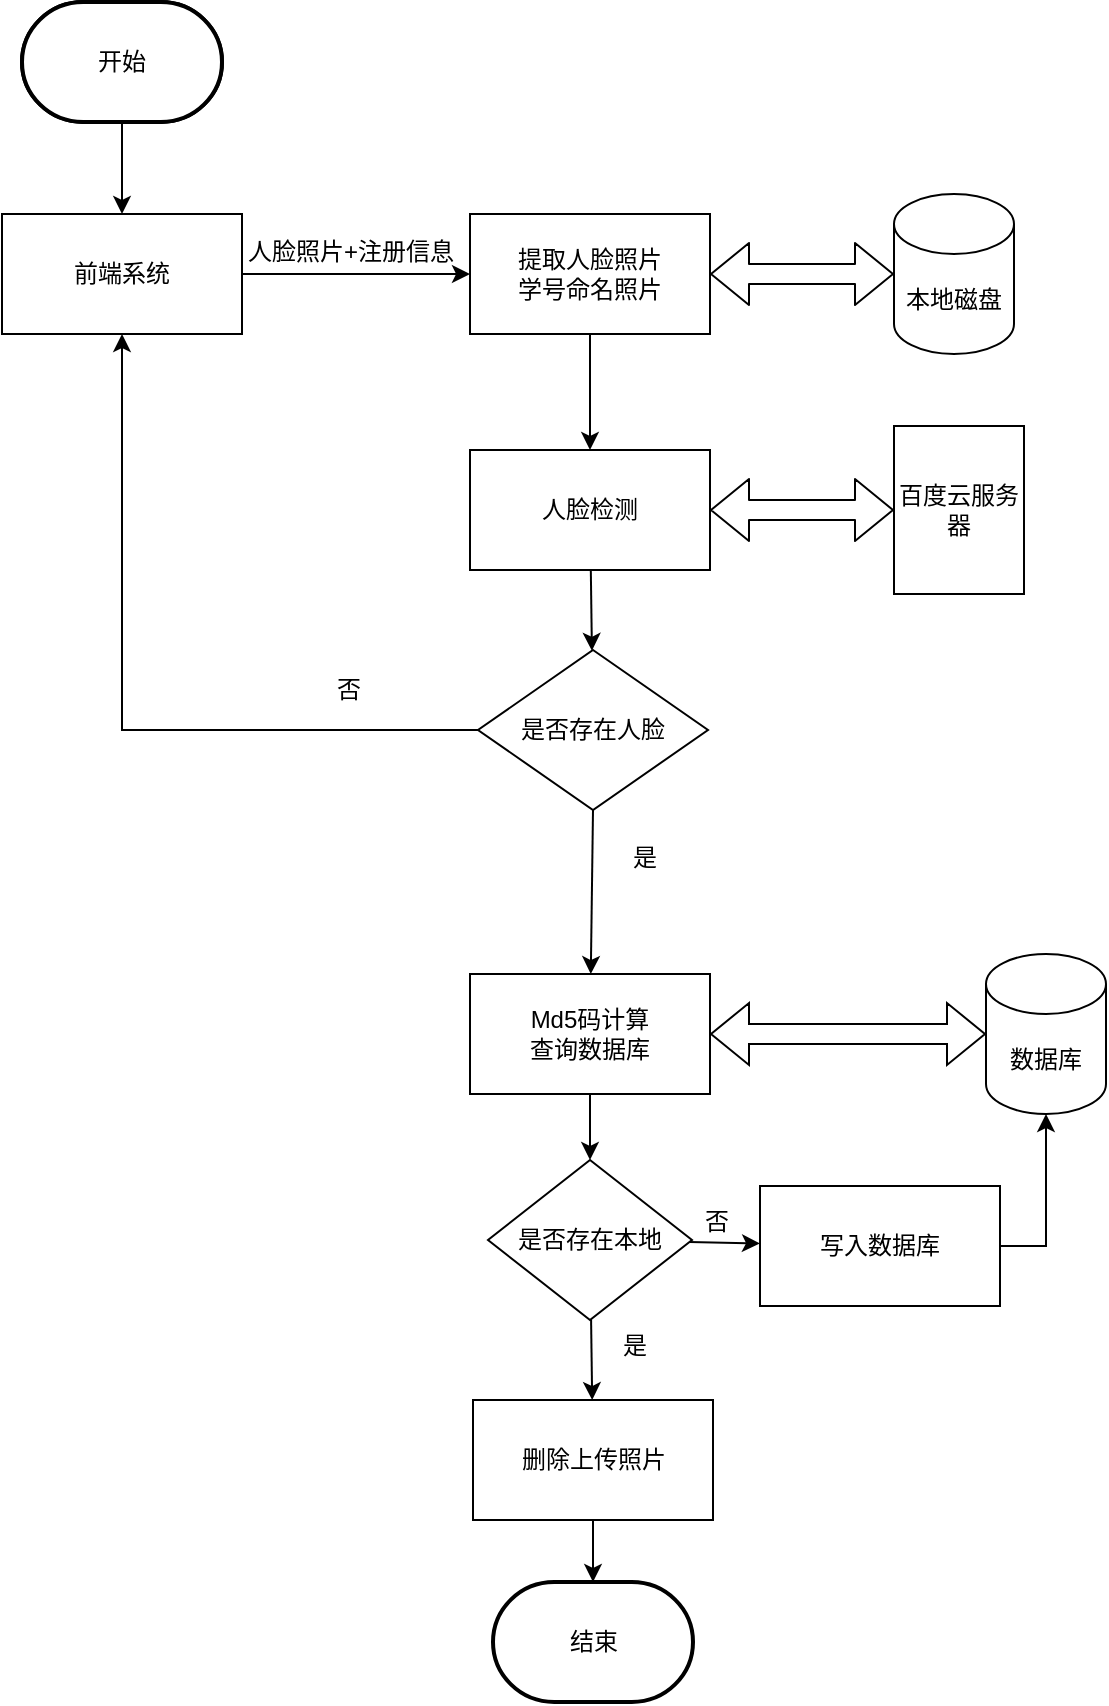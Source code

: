 <mxfile scale="3" border="20">
    <diagram id="CX3G9Xh7dB3GCvSDx5av" name="第 1 页">
        <mxGraphModel dx="1773" dy="1447" grid="0" gridSize="10" guides="1" tooltips="1" connect="1" arrows="1" fold="1" page="0" pageScale="1" pageWidth="1169" pageHeight="827" background="#ffffff" math="0" shadow="0">
            <root>
                <mxCell id="0"/>
                <mxCell id="1" parent="0"/>
                <mxCell id="144" value="" style="edgeStyle=none;html=1;strokeColor=#000000;" parent="1" source="142" target="143" edge="1">
                    <mxGeometry relative="1" as="geometry"/>
                </mxCell>
                <mxCell id="142" value="前端系统" style="rounded=0;whiteSpace=wrap;html=1;" parent="1" vertex="1">
                    <mxGeometry x="228" y="91" width="120" height="60" as="geometry"/>
                </mxCell>
                <mxCell id="152" value="" style="edgeStyle=none;html=1;strokeColor=#000000;fontColor=#000000;" parent="1" source="143" target="151" edge="1">
                    <mxGeometry relative="1" as="geometry"/>
                </mxCell>
                <mxCell id="143" value="提取人脸照片&lt;br&gt;学号命名照片" style="whiteSpace=wrap;html=1;rounded=0;" parent="1" vertex="1">
                    <mxGeometry x="462" y="91" width="120" height="60" as="geometry"/>
                </mxCell>
                <mxCell id="145" value="&lt;font color=&quot;#000000&quot;&gt;人脸照片+注册信息&lt;/font&gt;" style="text;html=1;align=center;verticalAlign=middle;resizable=0;points=[];autosize=1;strokeColor=none;fillColor=none;" parent="1" vertex="1">
                    <mxGeometry x="341" y="97" width="121" height="26" as="geometry"/>
                </mxCell>
                <mxCell id="146" value="本地磁盘" style="shape=cylinder3;whiteSpace=wrap;html=1;boundedLbl=1;backgroundOutline=1;size=15;fontColor=#000000;" parent="1" vertex="1">
                    <mxGeometry x="674" y="81" width="60" height="80" as="geometry"/>
                </mxCell>
                <mxCell id="148" value="" style="shape=flexArrow;endArrow=classic;startArrow=classic;html=1;strokeColor=#000000;fontColor=#000000;exitX=1;exitY=0.5;exitDx=0;exitDy=0;" parent="1" source="143" target="146" edge="1">
                    <mxGeometry width="100" height="100" relative="1" as="geometry">
                        <mxPoint x="615" y="205" as="sourcePoint"/>
                        <mxPoint x="715" y="105" as="targetPoint"/>
                    </mxGeometry>
                </mxCell>
                <mxCell id="170" value="" style="edgeStyle=none;rounded=0;html=1;strokeColor=#000000;fontColor=#000000;" parent="1" source="149" target="169" edge="1">
                    <mxGeometry relative="1" as="geometry"/>
                </mxCell>
                <mxCell id="149" value="Md5码计算&lt;br&gt;查询数据库" style="whiteSpace=wrap;html=1;rounded=0;" parent="1" vertex="1">
                    <mxGeometry x="462" y="471" width="120" height="60" as="geometry"/>
                </mxCell>
                <mxCell id="158" value="" style="edgeStyle=none;html=1;strokeColor=#000000;fontColor=#000000;" parent="1" source="151" target="157" edge="1">
                    <mxGeometry relative="1" as="geometry"/>
                </mxCell>
                <mxCell id="151" value="人脸检测" style="whiteSpace=wrap;html=1;rounded=0;" parent="1" vertex="1">
                    <mxGeometry x="462" y="209" width="120" height="60" as="geometry"/>
                </mxCell>
                <mxCell id="154" value="百度云服务器" style="rounded=0;whiteSpace=wrap;html=1;fontColor=#000000;" parent="1" vertex="1">
                    <mxGeometry x="674" y="197" width="65" height="84" as="geometry"/>
                </mxCell>
                <mxCell id="155" value="" style="shape=flexArrow;endArrow=classic;startArrow=classic;html=1;strokeColor=#000000;fontColor=#000000;exitX=1;exitY=0.5;exitDx=0;exitDy=0;entryX=0;entryY=0.5;entryDx=0;entryDy=0;" parent="1" source="151" target="154" edge="1">
                    <mxGeometry width="100" height="100" relative="1" as="geometry">
                        <mxPoint x="586" y="330" as="sourcePoint"/>
                        <mxPoint x="686" y="239" as="targetPoint"/>
                    </mxGeometry>
                </mxCell>
                <mxCell id="159" style="edgeStyle=none;html=1;exitX=0;exitY=0.5;exitDx=0;exitDy=0;entryX=0.5;entryY=1;entryDx=0;entryDy=0;strokeColor=#000000;fontColor=#000000;rounded=0;" parent="1" source="157" target="142" edge="1">
                    <mxGeometry relative="1" as="geometry">
                        <Array as="points">
                            <mxPoint x="288" y="349"/>
                        </Array>
                    </mxGeometry>
                </mxCell>
                <mxCell id="161" style="edgeStyle=none;rounded=0;html=1;exitX=0.5;exitY=1;exitDx=0;exitDy=0;strokeColor=#000000;fontColor=#000000;" parent="1" source="157" target="149" edge="1">
                    <mxGeometry relative="1" as="geometry"/>
                </mxCell>
                <mxCell id="157" value="是否存在人脸" style="rhombus;whiteSpace=wrap;html=1;rounded=0;" parent="1" vertex="1">
                    <mxGeometry x="466" y="309" width="115" height="80" as="geometry"/>
                </mxCell>
                <mxCell id="160" value="否" style="text;html=1;align=center;verticalAlign=middle;resizable=0;points=[];autosize=1;strokeColor=none;fillColor=none;fontColor=#000000;" parent="1" vertex="1">
                    <mxGeometry x="386" y="316" width="30" height="26" as="geometry"/>
                </mxCell>
                <mxCell id="162" value="是" style="text;html=1;align=center;verticalAlign=middle;resizable=0;points=[];autosize=1;strokeColor=none;fillColor=none;fontColor=#000000;" parent="1" vertex="1">
                    <mxGeometry x="534" y="400" width="30" height="26" as="geometry"/>
                </mxCell>
                <mxCell id="163" value="数据库" style="shape=cylinder3;whiteSpace=wrap;html=1;boundedLbl=1;backgroundOutline=1;size=15;fontColor=#000000;" parent="1" vertex="1">
                    <mxGeometry x="720" y="461" width="60" height="80" as="geometry"/>
                </mxCell>
                <mxCell id="165" value="" style="shape=flexArrow;endArrow=classic;startArrow=classic;html=1;rounded=0;strokeColor=#000000;fontColor=#000000;exitX=1;exitY=0.5;exitDx=0;exitDy=0;entryX=0;entryY=0.5;entryDx=0;entryDy=0;entryPerimeter=0;" parent="1" source="149" target="163" edge="1">
                    <mxGeometry width="100" height="100" relative="1" as="geometry">
                        <mxPoint x="567" y="589" as="sourcePoint"/>
                        <mxPoint x="667" y="489" as="targetPoint"/>
                    </mxGeometry>
                </mxCell>
                <mxCell id="172" value="" style="edgeStyle=none;rounded=0;html=1;strokeColor=#000000;fontColor=#000000;" parent="1" source="169" target="171" edge="1">
                    <mxGeometry relative="1" as="geometry"/>
                </mxCell>
                <mxCell id="175" value="" style="edgeStyle=none;rounded=0;html=1;strokeColor=#000000;fontColor=#000000;" parent="1" source="169" target="174" edge="1">
                    <mxGeometry relative="1" as="geometry"/>
                </mxCell>
                <mxCell id="169" value="是否存在本地" style="rhombus;whiteSpace=wrap;html=1;rounded=0;" parent="1" vertex="1">
                    <mxGeometry x="471" y="564" width="102" height="80" as="geometry"/>
                </mxCell>
                <mxCell id="181" style="edgeStyle=none;html=1;exitX=0.5;exitY=1;exitDx=0;exitDy=0;entryX=0.5;entryY=0;entryDx=0;entryDy=0;entryPerimeter=0;strokeColor=#000000;" edge="1" parent="1" source="171" target="180">
                    <mxGeometry relative="1" as="geometry"/>
                </mxCell>
                <mxCell id="171" value="删除上传照片" style="whiteSpace=wrap;html=1;rounded=0;" parent="1" vertex="1">
                    <mxGeometry x="463.5" y="684" width="120" height="60" as="geometry"/>
                </mxCell>
                <mxCell id="173" value="是" style="text;html=1;align=center;verticalAlign=middle;resizable=0;points=[];autosize=1;strokeColor=none;fillColor=none;fontColor=#000000;" parent="1" vertex="1">
                    <mxGeometry x="529" y="644" width="30" height="26" as="geometry"/>
                </mxCell>
                <mxCell id="176" style="edgeStyle=none;rounded=0;html=1;exitX=1;exitY=0.5;exitDx=0;exitDy=0;strokeColor=#000000;fontColor=#000000;" parent="1" source="174" target="163" edge="1">
                    <mxGeometry relative="1" as="geometry">
                        <Array as="points">
                            <mxPoint x="750" y="607"/>
                        </Array>
                    </mxGeometry>
                </mxCell>
                <mxCell id="174" value="写入数据库" style="whiteSpace=wrap;html=1;rounded=0;" parent="1" vertex="1">
                    <mxGeometry x="607" y="577" width="120" height="60" as="geometry"/>
                </mxCell>
                <mxCell id="177" value="否" style="text;html=1;align=center;verticalAlign=middle;resizable=0;points=[];autosize=1;strokeColor=none;fillColor=none;fontColor=#000000;" parent="1" vertex="1">
                    <mxGeometry x="570" y="582" width="30" height="26" as="geometry"/>
                </mxCell>
                <mxCell id="179" style="edgeStyle=none;html=1;exitX=0.5;exitY=1;exitDx=0;exitDy=0;exitPerimeter=0;entryX=0.5;entryY=0;entryDx=0;entryDy=0;strokeColor=#000000;" edge="1" parent="1" source="178" target="142">
                    <mxGeometry relative="1" as="geometry"/>
                </mxCell>
                <mxCell id="178" value="开始" style="strokeWidth=2;html=1;shape=mxgraph.flowchart.terminator;whiteSpace=wrap;" vertex="1" parent="1">
                    <mxGeometry x="238" y="-15" width="100" height="60" as="geometry"/>
                </mxCell>
                <mxCell id="180" value="&lt;font color=&quot;#000000&quot;&gt;结束&lt;/font&gt;" style="strokeWidth=2;html=1;shape=mxgraph.flowchart.terminator;whiteSpace=wrap;" vertex="1" parent="1">
                    <mxGeometry x="473.5" y="775" width="100" height="60" as="geometry"/>
                </mxCell>
                <mxCell id="182" value="&lt;font color=&quot;#000000&quot;&gt;开始&lt;/font&gt;" style="strokeWidth=2;html=1;shape=mxgraph.flowchart.terminator;whiteSpace=wrap;" vertex="1" parent="1">
                    <mxGeometry x="238" y="-15" width="100" height="60" as="geometry"/>
                </mxCell>
            </root>
        </mxGraphModel>
    </diagram>
</mxfile>